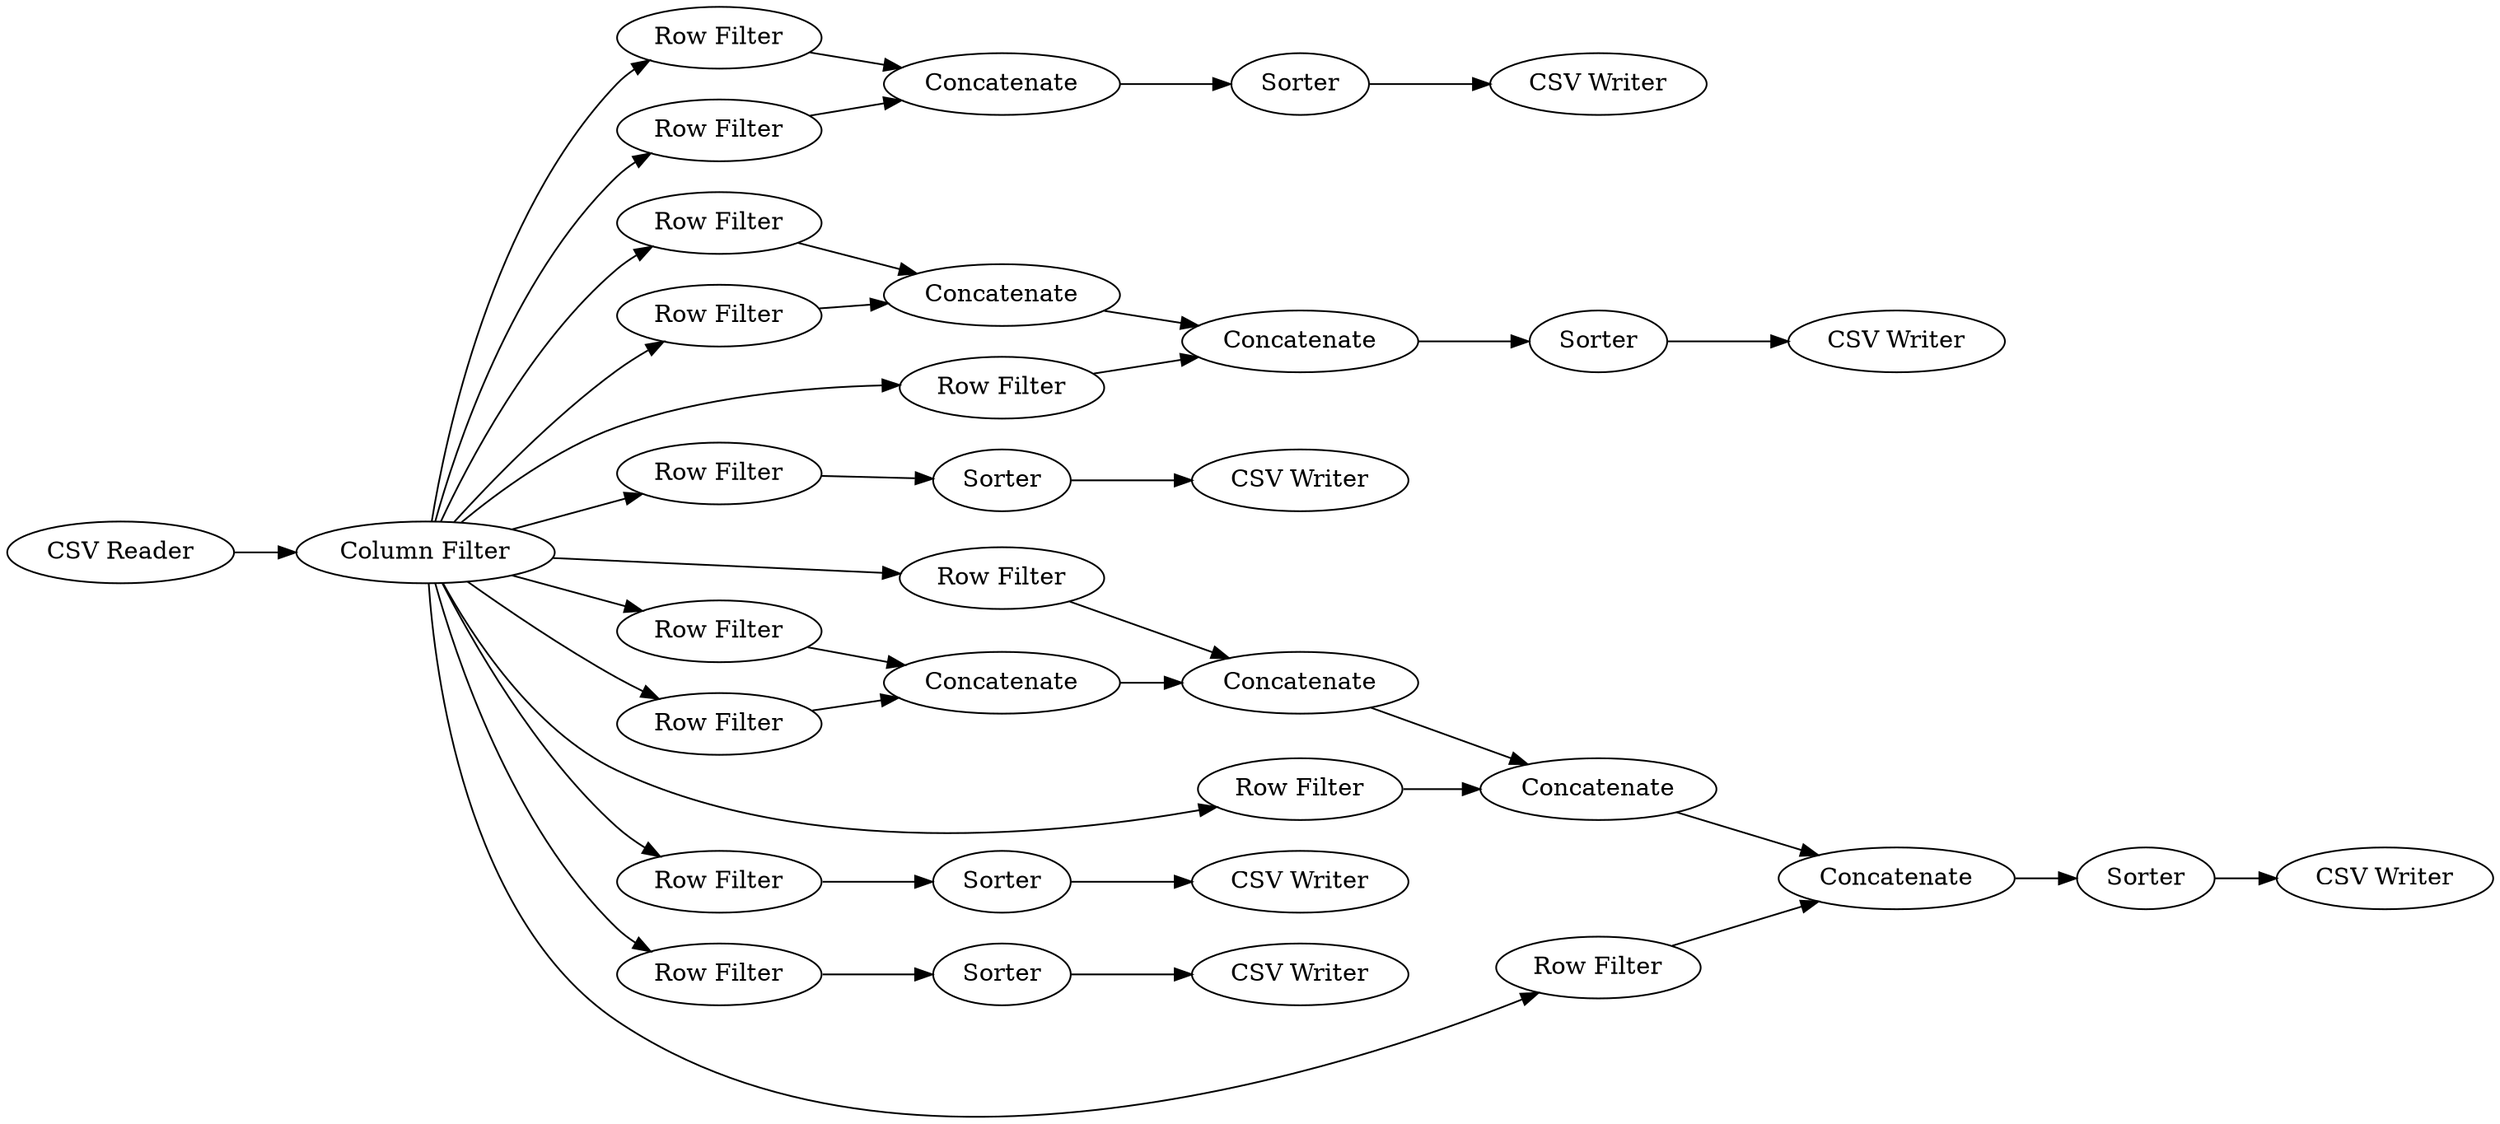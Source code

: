 digraph {
	"3173751827278490835_6" [label="Column Filter"]
	"3173751827278490835_16" [label="Row Filter"]
	"3173751827278490835_23" [label=Concatenate]
	"3173751827278490835_37" [label="CSV Writer"]
	"3173751827278490835_32" [label="CSV Writer"]
	"3173751827278490835_18" [label=Concatenate]
	"3173751827278490835_12" [label="Row Filter"]
	"3173751827278490835_36" [label="CSV Writer"]
	"3173751827278490835_17" [label="Row Filter"]
	"3173751827278490835_24" [label=Concatenate]
	"3173751827278490835_29" [label=Sorter]
	"3173751827278490835_9" [label="Row Filter"]
	"3173751827278490835_15" [label="Row Filter"]
	"3173751827278490835_35" [label="CSV Writer"]
	"3173751827278490835_5" [label="Row Filter"]
	"3173751827278490835_13" [label="Row Filter"]
	"3173751827278490835_1" [label="CSV Reader"]
	"3173751827278490835_27" [label=Sorter]
	"3173751827278490835_10" [label="Row Filter"]
	"3173751827278490835_20" [label=Concatenate]
	"3173751827278490835_21" [label=Concatenate]
	"3173751827278490835_34" [label="CSV Writer"]
	"3173751827278490835_28" [label=Sorter]
	"3173751827278490835_7" [label="Row Filter"]
	"3173751827278490835_30" [label=Sorter]
	"3173751827278490835_31" [label="CSV Writer"]
	"3173751827278490835_11" [label="Row Filter"]
	"3173751827278490835_19" [label="Row Filter"]
	"3173751827278490835_22" [label=Concatenate]
	"3173751827278490835_8" [label="Row Filter"]
	"3173751827278490835_26" [label=Sorter]
	"3173751827278490835_33" [label=Sorter]
	"3173751827278490835_25" [label=Concatenate]
	"3173751827278490835_14" [label="Row Filter"]
	"3173751827278490835_6" -> "3173751827278490835_8"
	"3173751827278490835_21" -> "3173751827278490835_25"
	"3173751827278490835_6" -> "3173751827278490835_10"
	"3173751827278490835_8" -> "3173751827278490835_21"
	"3173751827278490835_6" -> "3173751827278490835_19"
	"3173751827278490835_5" -> "3173751827278490835_18"
	"3173751827278490835_18" -> "3173751827278490835_20"
	"3173751827278490835_20" -> "3173751827278490835_21"
	"3173751827278490835_6" -> "3173751827278490835_5"
	"3173751827278490835_28" -> "3173751827278490835_34"
	"3173751827278490835_6" -> "3173751827278490835_13"
	"3173751827278490835_12" -> "3173751827278490835_22"
	"3173751827278490835_23" -> "3173751827278490835_27"
	"3173751827278490835_6" -> "3173751827278490835_17"
	"3173751827278490835_15" -> "3173751827278490835_33"
	"3173751827278490835_22" -> "3173751827278490835_23"
	"3173751827278490835_25" -> "3173751827278490835_26"
	"3173751827278490835_6" -> "3173751827278490835_7"
	"3173751827278490835_33" -> "3173751827278490835_32"
	"3173751827278490835_6" -> "3173751827278490835_14"
	"3173751827278490835_26" -> "3173751827278490835_37"
	"3173751827278490835_13" -> "3173751827278490835_22"
	"3173751827278490835_16" -> "3173751827278490835_24"
	"3173751827278490835_11" -> "3173751827278490835_30"
	"3173751827278490835_27" -> "3173751827278490835_31"
	"3173751827278490835_10" -> "3173751827278490835_29"
	"3173751827278490835_14" -> "3173751827278490835_23"
	"3173751827278490835_6" -> "3173751827278490835_15"
	"3173751827278490835_19" -> "3173751827278490835_18"
	"3173751827278490835_6" -> "3173751827278490835_12"
	"3173751827278490835_29" -> "3173751827278490835_36"
	"3173751827278490835_1" -> "3173751827278490835_6"
	"3173751827278490835_9" -> "3173751827278490835_25"
	"3173751827278490835_24" -> "3173751827278490835_28"
	"3173751827278490835_6" -> "3173751827278490835_11"
	"3173751827278490835_17" -> "3173751827278490835_24"
	"3173751827278490835_7" -> "3173751827278490835_20"
	"3173751827278490835_6" -> "3173751827278490835_9"
	"3173751827278490835_30" -> "3173751827278490835_35"
	"3173751827278490835_6" -> "3173751827278490835_16"
	rankdir=LR
}
